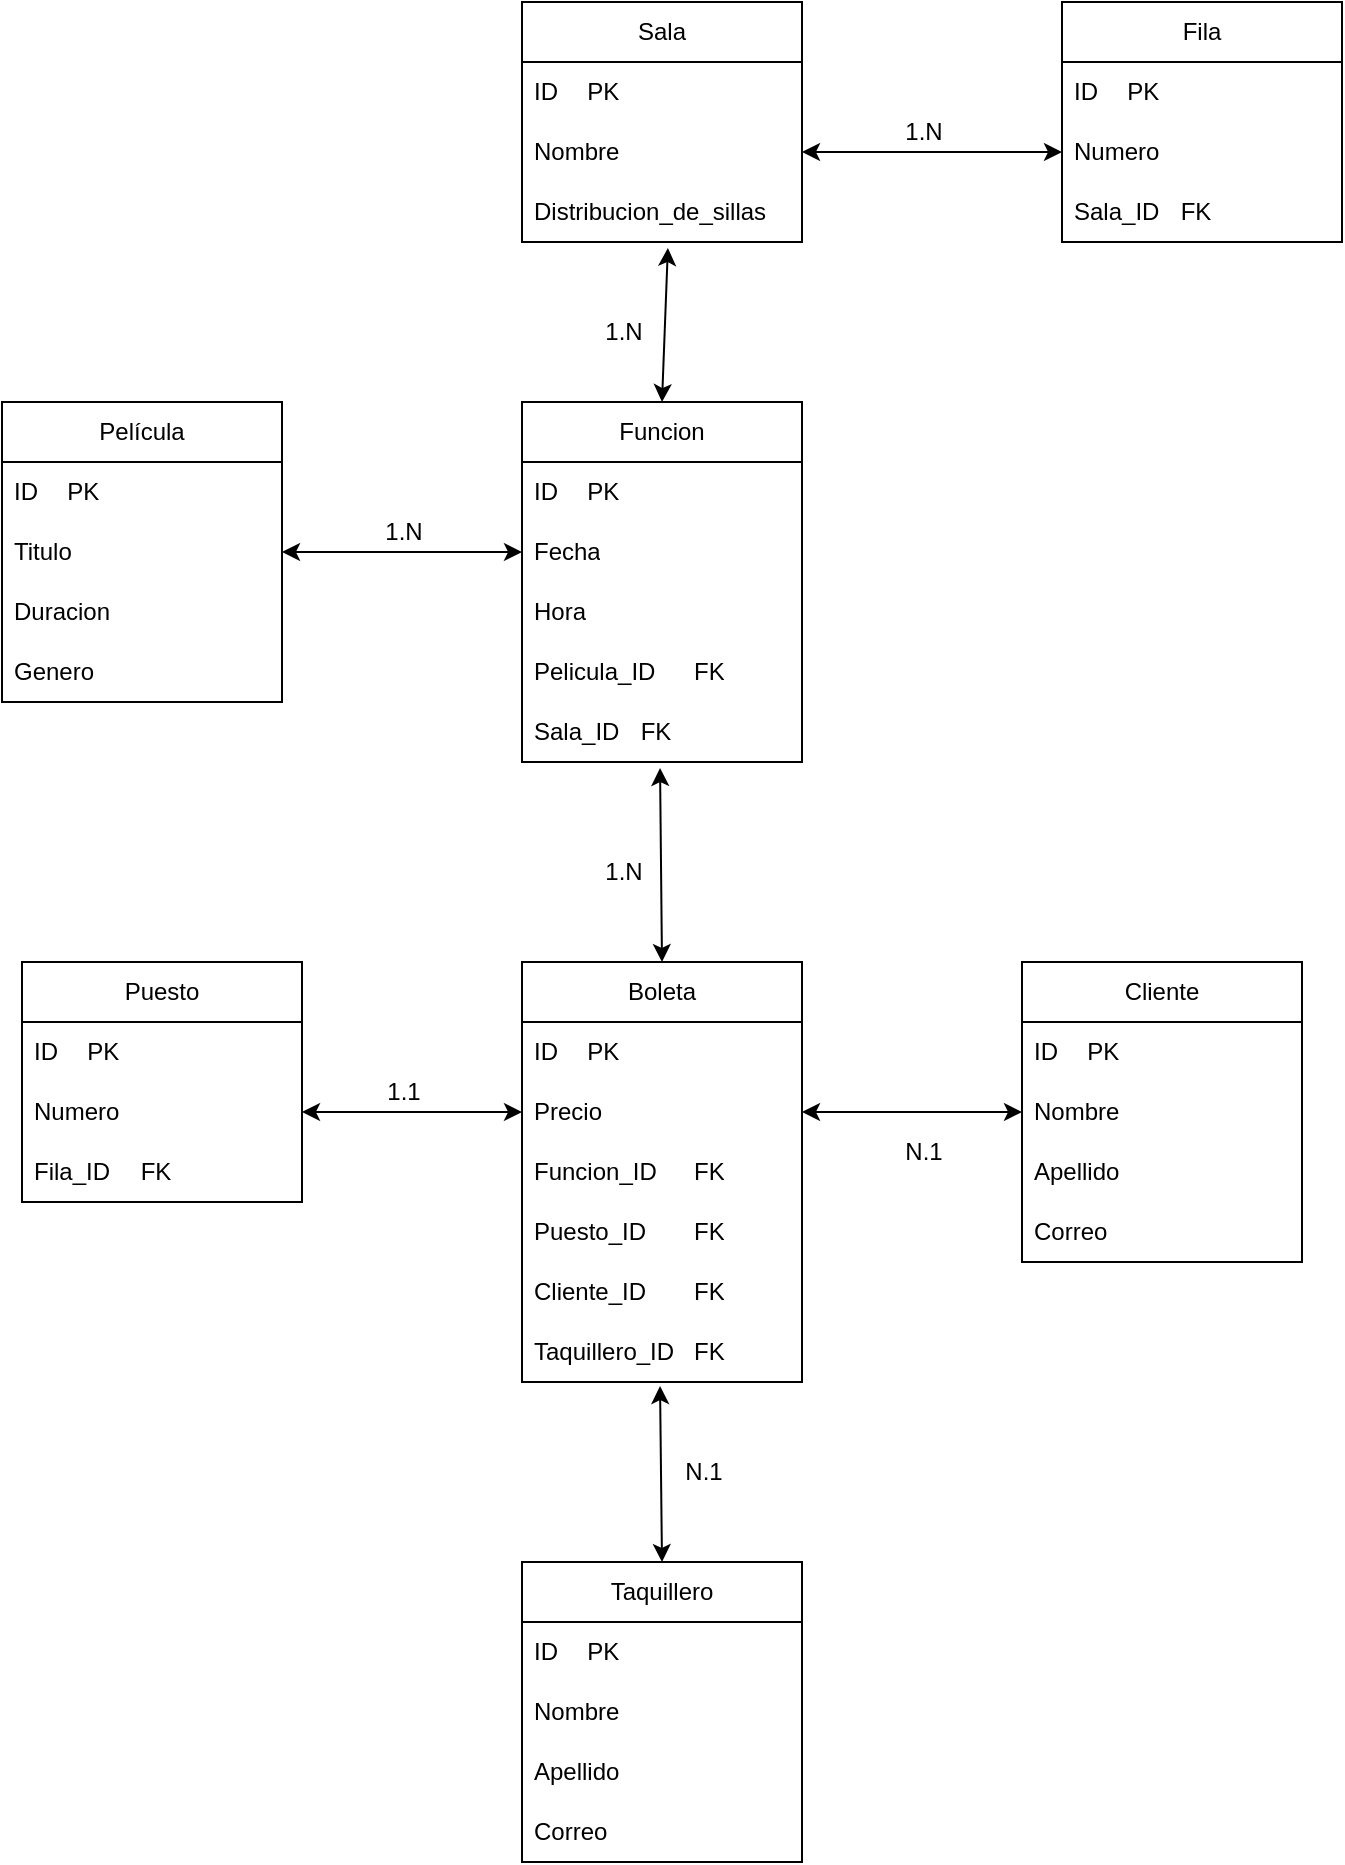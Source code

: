 <mxfile version="24.6.4" type="google">
  <diagram name="Página-1" id="wzcmHoIYuX_Jen-wA8zM">
    <mxGraphModel grid="1" page="1" gridSize="10" guides="1" tooltips="1" connect="1" arrows="1" fold="1" pageScale="1" pageWidth="827" pageHeight="1169" math="0" shadow="0">
      <root>
        <mxCell id="0" />
        <mxCell id="1" parent="0" />
        <mxCell id="ttBiSUBf9T7hZErZJQ1Y-5" value="Película" style="swimlane;fontStyle=0;childLayout=stackLayout;horizontal=1;startSize=30;horizontalStack=0;resizeParent=1;resizeParentMax=0;resizeLast=0;collapsible=1;marginBottom=0;whiteSpace=wrap;html=1;" vertex="1" parent="1">
          <mxGeometry x="79" y="270" width="140" height="150" as="geometry" />
        </mxCell>
        <mxCell id="ttBiSUBf9T7hZErZJQ1Y-6" value="ID&lt;span style=&quot;white-space: pre;&quot;&gt;&#x9;&lt;/span&gt;PK" style="text;strokeColor=none;fillColor=none;align=left;verticalAlign=middle;spacingLeft=4;spacingRight=4;overflow=hidden;points=[[0,0.5],[1,0.5]];portConstraint=eastwest;rotatable=0;whiteSpace=wrap;html=1;" vertex="1" parent="ttBiSUBf9T7hZErZJQ1Y-5">
          <mxGeometry y="30" width="140" height="30" as="geometry" />
        </mxCell>
        <mxCell id="ttBiSUBf9T7hZErZJQ1Y-7" value="Titulo" style="text;strokeColor=none;fillColor=none;align=left;verticalAlign=middle;spacingLeft=4;spacingRight=4;overflow=hidden;points=[[0,0.5],[1,0.5]];portConstraint=eastwest;rotatable=0;whiteSpace=wrap;html=1;" vertex="1" parent="ttBiSUBf9T7hZErZJQ1Y-5">
          <mxGeometry y="60" width="140" height="30" as="geometry" />
        </mxCell>
        <mxCell id="ttBiSUBf9T7hZErZJQ1Y-8" value="Duracion" style="text;strokeColor=none;fillColor=none;align=left;verticalAlign=middle;spacingLeft=4;spacingRight=4;overflow=hidden;points=[[0,0.5],[1,0.5]];portConstraint=eastwest;rotatable=0;whiteSpace=wrap;html=1;" vertex="1" parent="ttBiSUBf9T7hZErZJQ1Y-5">
          <mxGeometry y="90" width="140" height="30" as="geometry" />
        </mxCell>
        <mxCell id="ttBiSUBf9T7hZErZJQ1Y-9" value="Genero" style="text;strokeColor=none;fillColor=none;align=left;verticalAlign=middle;spacingLeft=4;spacingRight=4;overflow=hidden;points=[[0,0.5],[1,0.5]];portConstraint=eastwest;rotatable=0;whiteSpace=wrap;html=1;" vertex="1" parent="ttBiSUBf9T7hZErZJQ1Y-5">
          <mxGeometry y="120" width="140" height="30" as="geometry" />
        </mxCell>
        <mxCell id="ttBiSUBf9T7hZErZJQ1Y-10" value="Sala" style="swimlane;fontStyle=0;childLayout=stackLayout;horizontal=1;startSize=30;horizontalStack=0;resizeParent=1;resizeParentMax=0;resizeLast=0;collapsible=1;marginBottom=0;whiteSpace=wrap;html=1;" vertex="1" parent="1">
          <mxGeometry x="339" y="70" width="140" height="120" as="geometry" />
        </mxCell>
        <mxCell id="ttBiSUBf9T7hZErZJQ1Y-11" value="ID&lt;span style=&quot;white-space: pre;&quot;&gt;&#x9;&lt;/span&gt;PK" style="text;strokeColor=none;fillColor=none;align=left;verticalAlign=middle;spacingLeft=4;spacingRight=4;overflow=hidden;points=[[0,0.5],[1,0.5]];portConstraint=eastwest;rotatable=0;whiteSpace=wrap;html=1;" vertex="1" parent="ttBiSUBf9T7hZErZJQ1Y-10">
          <mxGeometry y="30" width="140" height="30" as="geometry" />
        </mxCell>
        <mxCell id="ttBiSUBf9T7hZErZJQ1Y-12" value="Nombre" style="text;strokeColor=none;fillColor=none;align=left;verticalAlign=middle;spacingLeft=4;spacingRight=4;overflow=hidden;points=[[0,0.5],[1,0.5]];portConstraint=eastwest;rotatable=0;whiteSpace=wrap;html=1;" vertex="1" parent="ttBiSUBf9T7hZErZJQ1Y-10">
          <mxGeometry y="60" width="140" height="30" as="geometry" />
        </mxCell>
        <mxCell id="ttBiSUBf9T7hZErZJQ1Y-13" value="Distribucion_de_sillas" style="text;strokeColor=none;fillColor=none;align=left;verticalAlign=middle;spacingLeft=4;spacingRight=4;overflow=hidden;points=[[0,0.5],[1,0.5]];portConstraint=eastwest;rotatable=0;whiteSpace=wrap;html=1;" vertex="1" parent="ttBiSUBf9T7hZErZJQ1Y-10">
          <mxGeometry y="90" width="140" height="30" as="geometry" />
        </mxCell>
        <mxCell id="ttBiSUBf9T7hZErZJQ1Y-15" value="Fila" style="swimlane;fontStyle=0;childLayout=stackLayout;horizontal=1;startSize=30;horizontalStack=0;resizeParent=1;resizeParentMax=0;resizeLast=0;collapsible=1;marginBottom=0;whiteSpace=wrap;html=1;" vertex="1" parent="1">
          <mxGeometry x="609" y="70" width="140" height="120" as="geometry" />
        </mxCell>
        <mxCell id="ttBiSUBf9T7hZErZJQ1Y-16" value="ID&lt;span style=&quot;white-space: pre;&quot;&gt;&#x9;&lt;/span&gt;PK" style="text;strokeColor=none;fillColor=none;align=left;verticalAlign=middle;spacingLeft=4;spacingRight=4;overflow=hidden;points=[[0,0.5],[1,0.5]];portConstraint=eastwest;rotatable=0;whiteSpace=wrap;html=1;" vertex="1" parent="ttBiSUBf9T7hZErZJQ1Y-15">
          <mxGeometry y="30" width="140" height="30" as="geometry" />
        </mxCell>
        <mxCell id="ttBiSUBf9T7hZErZJQ1Y-17" value="Numero" style="text;strokeColor=none;fillColor=none;align=left;verticalAlign=middle;spacingLeft=4;spacingRight=4;overflow=hidden;points=[[0,0.5],[1,0.5]];portConstraint=eastwest;rotatable=0;whiteSpace=wrap;html=1;" vertex="1" parent="ttBiSUBf9T7hZErZJQ1Y-15">
          <mxGeometry y="60" width="140" height="30" as="geometry" />
        </mxCell>
        <mxCell id="ttBiSUBf9T7hZErZJQ1Y-18" value="Sala_ID&lt;span style=&quot;white-space: pre;&quot;&gt;&#x9;&lt;/span&gt;FK&lt;span style=&quot;white-space: pre;&quot;&gt;&#x9;&lt;/span&gt;" style="text;strokeColor=none;fillColor=none;align=left;verticalAlign=middle;spacingLeft=4;spacingRight=4;overflow=hidden;points=[[0,0.5],[1,0.5]];portConstraint=eastwest;rotatable=0;whiteSpace=wrap;html=1;" vertex="1" parent="ttBiSUBf9T7hZErZJQ1Y-15">
          <mxGeometry y="90" width="140" height="30" as="geometry" />
        </mxCell>
        <mxCell id="ttBiSUBf9T7hZErZJQ1Y-19" value="Puesto" style="swimlane;fontStyle=0;childLayout=stackLayout;horizontal=1;startSize=30;horizontalStack=0;resizeParent=1;resizeParentMax=0;resizeLast=0;collapsible=1;marginBottom=0;whiteSpace=wrap;html=1;" vertex="1" parent="1">
          <mxGeometry x="89" y="550" width="140" height="120" as="geometry" />
        </mxCell>
        <mxCell id="ttBiSUBf9T7hZErZJQ1Y-20" value="ID&lt;span style=&quot;white-space: pre;&quot;&gt;&#x9;&lt;/span&gt;PK" style="text;strokeColor=none;fillColor=none;align=left;verticalAlign=middle;spacingLeft=4;spacingRight=4;overflow=hidden;points=[[0,0.5],[1,0.5]];portConstraint=eastwest;rotatable=0;whiteSpace=wrap;html=1;" vertex="1" parent="ttBiSUBf9T7hZErZJQ1Y-19">
          <mxGeometry y="30" width="140" height="30" as="geometry" />
        </mxCell>
        <mxCell id="ttBiSUBf9T7hZErZJQ1Y-21" value="Numero" style="text;strokeColor=none;fillColor=none;align=left;verticalAlign=middle;spacingLeft=4;spacingRight=4;overflow=hidden;points=[[0,0.5],[1,0.5]];portConstraint=eastwest;rotatable=0;whiteSpace=wrap;html=1;" vertex="1" parent="ttBiSUBf9T7hZErZJQ1Y-19">
          <mxGeometry y="60" width="140" height="30" as="geometry" />
        </mxCell>
        <mxCell id="ttBiSUBf9T7hZErZJQ1Y-22" value="Fila_ID&lt;span style=&quot;white-space: pre;&quot;&gt;&#x9;&lt;/span&gt;FK&lt;span style=&quot;white-space: pre;&quot;&gt;&#x9;&lt;/span&gt;" style="text;strokeColor=none;fillColor=none;align=left;verticalAlign=middle;spacingLeft=4;spacingRight=4;overflow=hidden;points=[[0,0.5],[1,0.5]];portConstraint=eastwest;rotatable=0;whiteSpace=wrap;html=1;" vertex="1" parent="ttBiSUBf9T7hZErZJQ1Y-19">
          <mxGeometry y="90" width="140" height="30" as="geometry" />
        </mxCell>
        <mxCell id="ttBiSUBf9T7hZErZJQ1Y-23" value="Boleta" style="swimlane;fontStyle=0;childLayout=stackLayout;horizontal=1;startSize=30;horizontalStack=0;resizeParent=1;resizeParentMax=0;resizeLast=0;collapsible=1;marginBottom=0;whiteSpace=wrap;html=1;" vertex="1" parent="1">
          <mxGeometry x="339" y="550" width="140" height="210" as="geometry" />
        </mxCell>
        <mxCell id="ttBiSUBf9T7hZErZJQ1Y-24" value="ID&lt;span style=&quot;white-space: pre;&quot;&gt;&#x9;&lt;/span&gt;PK" style="text;strokeColor=none;fillColor=none;align=left;verticalAlign=middle;spacingLeft=4;spacingRight=4;overflow=hidden;points=[[0,0.5],[1,0.5]];portConstraint=eastwest;rotatable=0;whiteSpace=wrap;html=1;" vertex="1" parent="ttBiSUBf9T7hZErZJQ1Y-23">
          <mxGeometry y="30" width="140" height="30" as="geometry" />
        </mxCell>
        <mxCell id="ttBiSUBf9T7hZErZJQ1Y-25" value="Precio" style="text;strokeColor=none;fillColor=none;align=left;verticalAlign=middle;spacingLeft=4;spacingRight=4;overflow=hidden;points=[[0,0.5],[1,0.5]];portConstraint=eastwest;rotatable=0;whiteSpace=wrap;html=1;" vertex="1" parent="ttBiSUBf9T7hZErZJQ1Y-23">
          <mxGeometry y="60" width="140" height="30" as="geometry" />
        </mxCell>
        <mxCell id="ttBiSUBf9T7hZErZJQ1Y-28" value="Funcion_ID&lt;span style=&quot;white-space: pre;&quot;&gt;&#x9;&lt;/span&gt;FK" style="text;strokeColor=none;fillColor=none;align=left;verticalAlign=middle;spacingLeft=4;spacingRight=4;overflow=hidden;points=[[0,0.5],[1,0.5]];portConstraint=eastwest;rotatable=0;whiteSpace=wrap;html=1;" vertex="1" parent="ttBiSUBf9T7hZErZJQ1Y-23">
          <mxGeometry y="90" width="140" height="30" as="geometry" />
        </mxCell>
        <mxCell id="ttBiSUBf9T7hZErZJQ1Y-29" value="Puesto_ID&lt;span style=&quot;white-space: pre;&quot;&gt;&#x9;&lt;/span&gt;FK" style="text;strokeColor=none;fillColor=none;align=left;verticalAlign=middle;spacingLeft=4;spacingRight=4;overflow=hidden;points=[[0,0.5],[1,0.5]];portConstraint=eastwest;rotatable=0;whiteSpace=wrap;html=1;" vertex="1" parent="ttBiSUBf9T7hZErZJQ1Y-23">
          <mxGeometry y="120" width="140" height="30" as="geometry" />
        </mxCell>
        <mxCell id="ttBiSUBf9T7hZErZJQ1Y-26" value="Cliente_ID&lt;span style=&quot;white-space: pre;&quot;&gt;&#x9;&lt;/span&gt;FK" style="text;strokeColor=none;fillColor=none;align=left;verticalAlign=middle;spacingLeft=4;spacingRight=4;overflow=hidden;points=[[0,0.5],[1,0.5]];portConstraint=eastwest;rotatable=0;whiteSpace=wrap;html=1;" vertex="1" parent="ttBiSUBf9T7hZErZJQ1Y-23">
          <mxGeometry y="150" width="140" height="30" as="geometry" />
        </mxCell>
        <mxCell id="ttBiSUBf9T7hZErZJQ1Y-27" value="Taquillero_ID&lt;span style=&quot;white-space: pre;&quot;&gt;&#x9;&lt;/span&gt;FK&lt;span style=&quot;white-space: pre;&quot;&gt;&#x9;&lt;/span&gt;" style="text;strokeColor=none;fillColor=none;align=left;verticalAlign=middle;spacingLeft=4;spacingRight=4;overflow=hidden;points=[[0,0.5],[1,0.5]];portConstraint=eastwest;rotatable=0;whiteSpace=wrap;html=1;" vertex="1" parent="ttBiSUBf9T7hZErZJQ1Y-23">
          <mxGeometry y="180" width="140" height="30" as="geometry" />
        </mxCell>
        <mxCell id="ttBiSUBf9T7hZErZJQ1Y-30" value="Funcion" style="swimlane;fontStyle=0;childLayout=stackLayout;horizontal=1;startSize=30;horizontalStack=0;resizeParent=1;resizeParentMax=0;resizeLast=0;collapsible=1;marginBottom=0;whiteSpace=wrap;html=1;" vertex="1" parent="1">
          <mxGeometry x="339" y="270" width="140" height="180" as="geometry" />
        </mxCell>
        <mxCell id="ttBiSUBf9T7hZErZJQ1Y-31" value="ID&lt;span style=&quot;white-space: pre;&quot;&gt;&#x9;&lt;/span&gt;PK" style="text;strokeColor=none;fillColor=none;align=left;verticalAlign=middle;spacingLeft=4;spacingRight=4;overflow=hidden;points=[[0,0.5],[1,0.5]];portConstraint=eastwest;rotatable=0;whiteSpace=wrap;html=1;" vertex="1" parent="ttBiSUBf9T7hZErZJQ1Y-30">
          <mxGeometry y="30" width="140" height="30" as="geometry" />
        </mxCell>
        <mxCell id="ttBiSUBf9T7hZErZJQ1Y-32" value="Fecha" style="text;strokeColor=none;fillColor=none;align=left;verticalAlign=middle;spacingLeft=4;spacingRight=4;overflow=hidden;points=[[0,0.5],[1,0.5]];portConstraint=eastwest;rotatable=0;whiteSpace=wrap;html=1;" vertex="1" parent="ttBiSUBf9T7hZErZJQ1Y-30">
          <mxGeometry y="60" width="140" height="30" as="geometry" />
        </mxCell>
        <mxCell id="ttBiSUBf9T7hZErZJQ1Y-33" value="Hora" style="text;strokeColor=none;fillColor=none;align=left;verticalAlign=middle;spacingLeft=4;spacingRight=4;overflow=hidden;points=[[0,0.5],[1,0.5]];portConstraint=eastwest;rotatable=0;whiteSpace=wrap;html=1;" vertex="1" parent="ttBiSUBf9T7hZErZJQ1Y-30">
          <mxGeometry y="90" width="140" height="30" as="geometry" />
        </mxCell>
        <mxCell id="ttBiSUBf9T7hZErZJQ1Y-34" value="Pelicula_ID&lt;span style=&quot;white-space: pre;&quot;&gt;&#x9;&lt;/span&gt;FK" style="text;strokeColor=none;fillColor=none;align=left;verticalAlign=middle;spacingLeft=4;spacingRight=4;overflow=hidden;points=[[0,0.5],[1,0.5]];portConstraint=eastwest;rotatable=0;whiteSpace=wrap;html=1;" vertex="1" parent="ttBiSUBf9T7hZErZJQ1Y-30">
          <mxGeometry y="120" width="140" height="30" as="geometry" />
        </mxCell>
        <mxCell id="ttBiSUBf9T7hZErZJQ1Y-35" value="Sala_ID&lt;span style=&quot;white-space: pre;&quot;&gt;&#x9;&lt;/span&gt;FK&lt;span style=&quot;white-space: pre;&quot;&gt;&#x9;&lt;/span&gt;" style="text;strokeColor=none;fillColor=none;align=left;verticalAlign=middle;spacingLeft=4;spacingRight=4;overflow=hidden;points=[[0,0.5],[1,0.5]];portConstraint=eastwest;rotatable=0;whiteSpace=wrap;html=1;" vertex="1" parent="ttBiSUBf9T7hZErZJQ1Y-30">
          <mxGeometry y="150" width="140" height="30" as="geometry" />
        </mxCell>
        <mxCell id="ttBiSUBf9T7hZErZJQ1Y-36" value="Taquillero" style="swimlane;fontStyle=0;childLayout=stackLayout;horizontal=1;startSize=30;horizontalStack=0;resizeParent=1;resizeParentMax=0;resizeLast=0;collapsible=1;marginBottom=0;whiteSpace=wrap;html=1;" vertex="1" parent="1">
          <mxGeometry x="339" y="850" width="140" height="150" as="geometry" />
        </mxCell>
        <mxCell id="ttBiSUBf9T7hZErZJQ1Y-37" value="ID&lt;span style=&quot;white-space: pre;&quot;&gt;&#x9;&lt;/span&gt;PK" style="text;strokeColor=none;fillColor=none;align=left;verticalAlign=middle;spacingLeft=4;spacingRight=4;overflow=hidden;points=[[0,0.5],[1,0.5]];portConstraint=eastwest;rotatable=0;whiteSpace=wrap;html=1;" vertex="1" parent="ttBiSUBf9T7hZErZJQ1Y-36">
          <mxGeometry y="30" width="140" height="30" as="geometry" />
        </mxCell>
        <mxCell id="ttBiSUBf9T7hZErZJQ1Y-38" value="Nombre" style="text;strokeColor=none;fillColor=none;align=left;verticalAlign=middle;spacingLeft=4;spacingRight=4;overflow=hidden;points=[[0,0.5],[1,0.5]];portConstraint=eastwest;rotatable=0;whiteSpace=wrap;html=1;" vertex="1" parent="ttBiSUBf9T7hZErZJQ1Y-36">
          <mxGeometry y="60" width="140" height="30" as="geometry" />
        </mxCell>
        <mxCell id="ttBiSUBf9T7hZErZJQ1Y-40" value="Apellido" style="text;strokeColor=none;fillColor=none;align=left;verticalAlign=middle;spacingLeft=4;spacingRight=4;overflow=hidden;points=[[0,0.5],[1,0.5]];portConstraint=eastwest;rotatable=0;whiteSpace=wrap;html=1;" vertex="1" parent="ttBiSUBf9T7hZErZJQ1Y-36">
          <mxGeometry y="90" width="140" height="30" as="geometry" />
        </mxCell>
        <mxCell id="ttBiSUBf9T7hZErZJQ1Y-39" value="Correo" style="text;strokeColor=none;fillColor=none;align=left;verticalAlign=middle;spacingLeft=4;spacingRight=4;overflow=hidden;points=[[0,0.5],[1,0.5]];portConstraint=eastwest;rotatable=0;whiteSpace=wrap;html=1;" vertex="1" parent="ttBiSUBf9T7hZErZJQ1Y-36">
          <mxGeometry y="120" width="140" height="30" as="geometry" />
        </mxCell>
        <mxCell id="ttBiSUBf9T7hZErZJQ1Y-41" value="Cliente" style="swimlane;fontStyle=0;childLayout=stackLayout;horizontal=1;startSize=30;horizontalStack=0;resizeParent=1;resizeParentMax=0;resizeLast=0;collapsible=1;marginBottom=0;whiteSpace=wrap;html=1;" vertex="1" parent="1">
          <mxGeometry x="589" y="550" width="140" height="150" as="geometry" />
        </mxCell>
        <mxCell id="ttBiSUBf9T7hZErZJQ1Y-42" value="ID&lt;span style=&quot;white-space: pre;&quot;&gt;&#x9;&lt;/span&gt;PK" style="text;strokeColor=none;fillColor=none;align=left;verticalAlign=middle;spacingLeft=4;spacingRight=4;overflow=hidden;points=[[0,0.5],[1,0.5]];portConstraint=eastwest;rotatable=0;whiteSpace=wrap;html=1;" vertex="1" parent="ttBiSUBf9T7hZErZJQ1Y-41">
          <mxGeometry y="30" width="140" height="30" as="geometry" />
        </mxCell>
        <mxCell id="ttBiSUBf9T7hZErZJQ1Y-43" value="Nombre" style="text;strokeColor=none;fillColor=none;align=left;verticalAlign=middle;spacingLeft=4;spacingRight=4;overflow=hidden;points=[[0,0.5],[1,0.5]];portConstraint=eastwest;rotatable=0;whiteSpace=wrap;html=1;" vertex="1" parent="ttBiSUBf9T7hZErZJQ1Y-41">
          <mxGeometry y="60" width="140" height="30" as="geometry" />
        </mxCell>
        <mxCell id="ttBiSUBf9T7hZErZJQ1Y-44" value="Apellido" style="text;strokeColor=none;fillColor=none;align=left;verticalAlign=middle;spacingLeft=4;spacingRight=4;overflow=hidden;points=[[0,0.5],[1,0.5]];portConstraint=eastwest;rotatable=0;whiteSpace=wrap;html=1;" vertex="1" parent="ttBiSUBf9T7hZErZJQ1Y-41">
          <mxGeometry y="90" width="140" height="30" as="geometry" />
        </mxCell>
        <mxCell id="ttBiSUBf9T7hZErZJQ1Y-45" value="Correo" style="text;strokeColor=none;fillColor=none;align=left;verticalAlign=middle;spacingLeft=4;spacingRight=4;overflow=hidden;points=[[0,0.5],[1,0.5]];portConstraint=eastwest;rotatable=0;whiteSpace=wrap;html=1;" vertex="1" parent="ttBiSUBf9T7hZErZJQ1Y-41">
          <mxGeometry y="120" width="140" height="30" as="geometry" />
        </mxCell>
        <mxCell id="ttBiSUBf9T7hZErZJQ1Y-47" value="" style="endArrow=classic;startArrow=classic;html=1;rounded=0;exitX=1;exitY=0.5;exitDx=0;exitDy=0;entryX=0;entryY=0.5;entryDx=0;entryDy=0;" edge="1" parent="1" source="ttBiSUBf9T7hZErZJQ1Y-7" target="ttBiSUBf9T7hZErZJQ1Y-32">
          <mxGeometry width="50" height="50" relative="1" as="geometry">
            <mxPoint x="609" y="270" as="sourcePoint" />
            <mxPoint x="659" y="220" as="targetPoint" />
          </mxGeometry>
        </mxCell>
        <mxCell id="ttBiSUBf9T7hZErZJQ1Y-48" value="" style="endArrow=classic;startArrow=classic;html=1;rounded=0;exitX=0.5;exitY=0;exitDx=0;exitDy=0;entryX=0.521;entryY=1.1;entryDx=0;entryDy=0;entryPerimeter=0;" edge="1" parent="1" source="ttBiSUBf9T7hZErZJQ1Y-30" target="ttBiSUBf9T7hZErZJQ1Y-13">
          <mxGeometry width="50" height="50" relative="1" as="geometry">
            <mxPoint x="609" y="270" as="sourcePoint" />
            <mxPoint x="499" y="200" as="targetPoint" />
          </mxGeometry>
        </mxCell>
        <mxCell id="ttBiSUBf9T7hZErZJQ1Y-49" value="" style="endArrow=classic;startArrow=classic;html=1;rounded=0;exitX=1;exitY=0.5;exitDx=0;exitDy=0;entryX=0;entryY=0.5;entryDx=0;entryDy=0;" edge="1" parent="1" source="ttBiSUBf9T7hZErZJQ1Y-12" target="ttBiSUBf9T7hZErZJQ1Y-17">
          <mxGeometry width="50" height="50" relative="1" as="geometry">
            <mxPoint x="609" y="270" as="sourcePoint" />
            <mxPoint x="659" y="220" as="targetPoint" />
          </mxGeometry>
        </mxCell>
        <mxCell id="ttBiSUBf9T7hZErZJQ1Y-50" value="" style="endArrow=classic;startArrow=classic;html=1;rounded=0;exitX=0.5;exitY=0;exitDx=0;exitDy=0;entryX=0.493;entryY=1.1;entryDx=0;entryDy=0;entryPerimeter=0;" edge="1" parent="1" source="ttBiSUBf9T7hZErZJQ1Y-23" target="ttBiSUBf9T7hZErZJQ1Y-35">
          <mxGeometry width="50" height="50" relative="1" as="geometry">
            <mxPoint x="609" y="510" as="sourcePoint" />
            <mxPoint x="659" y="460" as="targetPoint" />
          </mxGeometry>
        </mxCell>
        <mxCell id="ttBiSUBf9T7hZErZJQ1Y-51" value="" style="endArrow=classic;startArrow=classic;html=1;rounded=0;exitX=1;exitY=0.5;exitDx=0;exitDy=0;entryX=0;entryY=0.5;entryDx=0;entryDy=0;" edge="1" parent="1" source="ttBiSUBf9T7hZErZJQ1Y-25" target="ttBiSUBf9T7hZErZJQ1Y-43">
          <mxGeometry width="50" height="50" relative="1" as="geometry">
            <mxPoint x="609" y="660" as="sourcePoint" />
            <mxPoint x="659" y="610" as="targetPoint" />
          </mxGeometry>
        </mxCell>
        <mxCell id="ttBiSUBf9T7hZErZJQ1Y-52" value="" style="endArrow=classic;startArrow=classic;html=1;rounded=0;exitX=1;exitY=0.5;exitDx=0;exitDy=0;entryX=0;entryY=0.5;entryDx=0;entryDy=0;" edge="1" parent="1" source="ttBiSUBf9T7hZErZJQ1Y-21" target="ttBiSUBf9T7hZErZJQ1Y-25">
          <mxGeometry width="50" height="50" relative="1" as="geometry">
            <mxPoint x="609" y="700" as="sourcePoint" />
            <mxPoint x="659" y="650" as="targetPoint" />
          </mxGeometry>
        </mxCell>
        <mxCell id="ttBiSUBf9T7hZErZJQ1Y-53" value="" style="endArrow=classic;startArrow=classic;html=1;rounded=0;exitX=0.5;exitY=0;exitDx=0;exitDy=0;entryX=0.493;entryY=1.067;entryDx=0;entryDy=0;entryPerimeter=0;" edge="1" parent="1" source="ttBiSUBf9T7hZErZJQ1Y-36" target="ttBiSUBf9T7hZErZJQ1Y-27">
          <mxGeometry width="50" height="50" relative="1" as="geometry">
            <mxPoint x="609" y="700" as="sourcePoint" />
            <mxPoint x="659" y="650" as="targetPoint" />
          </mxGeometry>
        </mxCell>
        <mxCell id="ttBiSUBf9T7hZErZJQ1Y-55" value="1.1" style="text;html=1;align=center;verticalAlign=middle;whiteSpace=wrap;rounded=0;" vertex="1" parent="1">
          <mxGeometry x="250" y="600" width="60" height="30" as="geometry" />
        </mxCell>
        <mxCell id="ttBiSUBf9T7hZErZJQ1Y-56" value="1.N" style="text;html=1;align=center;verticalAlign=middle;whiteSpace=wrap;rounded=0;" vertex="1" parent="1">
          <mxGeometry x="250" y="320" width="60" height="30" as="geometry" />
        </mxCell>
        <mxCell id="ttBiSUBf9T7hZErZJQ1Y-58" value="1.N" style="text;html=1;align=center;verticalAlign=middle;whiteSpace=wrap;rounded=0;" vertex="1" parent="1">
          <mxGeometry x="360" y="220" width="60" height="30" as="geometry" />
        </mxCell>
        <mxCell id="ttBiSUBf9T7hZErZJQ1Y-59" value="1.N" style="text;html=1;align=center;verticalAlign=middle;whiteSpace=wrap;rounded=0;" vertex="1" parent="1">
          <mxGeometry x="510" y="120" width="60" height="30" as="geometry" />
        </mxCell>
        <mxCell id="ttBiSUBf9T7hZErZJQ1Y-60" value="N.1" style="text;html=1;align=center;verticalAlign=middle;whiteSpace=wrap;rounded=0;" vertex="1" parent="1">
          <mxGeometry x="510" y="630" width="60" height="30" as="geometry" />
        </mxCell>
        <mxCell id="ttBiSUBf9T7hZErZJQ1Y-61" value="N.1" style="text;html=1;align=center;verticalAlign=middle;whiteSpace=wrap;rounded=0;" vertex="1" parent="1">
          <mxGeometry x="400" y="790" width="60" height="30" as="geometry" />
        </mxCell>
        <mxCell id="ttBiSUBf9T7hZErZJQ1Y-62" value="1.N" style="text;html=1;align=center;verticalAlign=middle;whiteSpace=wrap;rounded=0;" vertex="1" parent="1">
          <mxGeometry x="360" y="490" width="60" height="30" as="geometry" />
        </mxCell>
      </root>
    </mxGraphModel>
  </diagram>
</mxfile>
